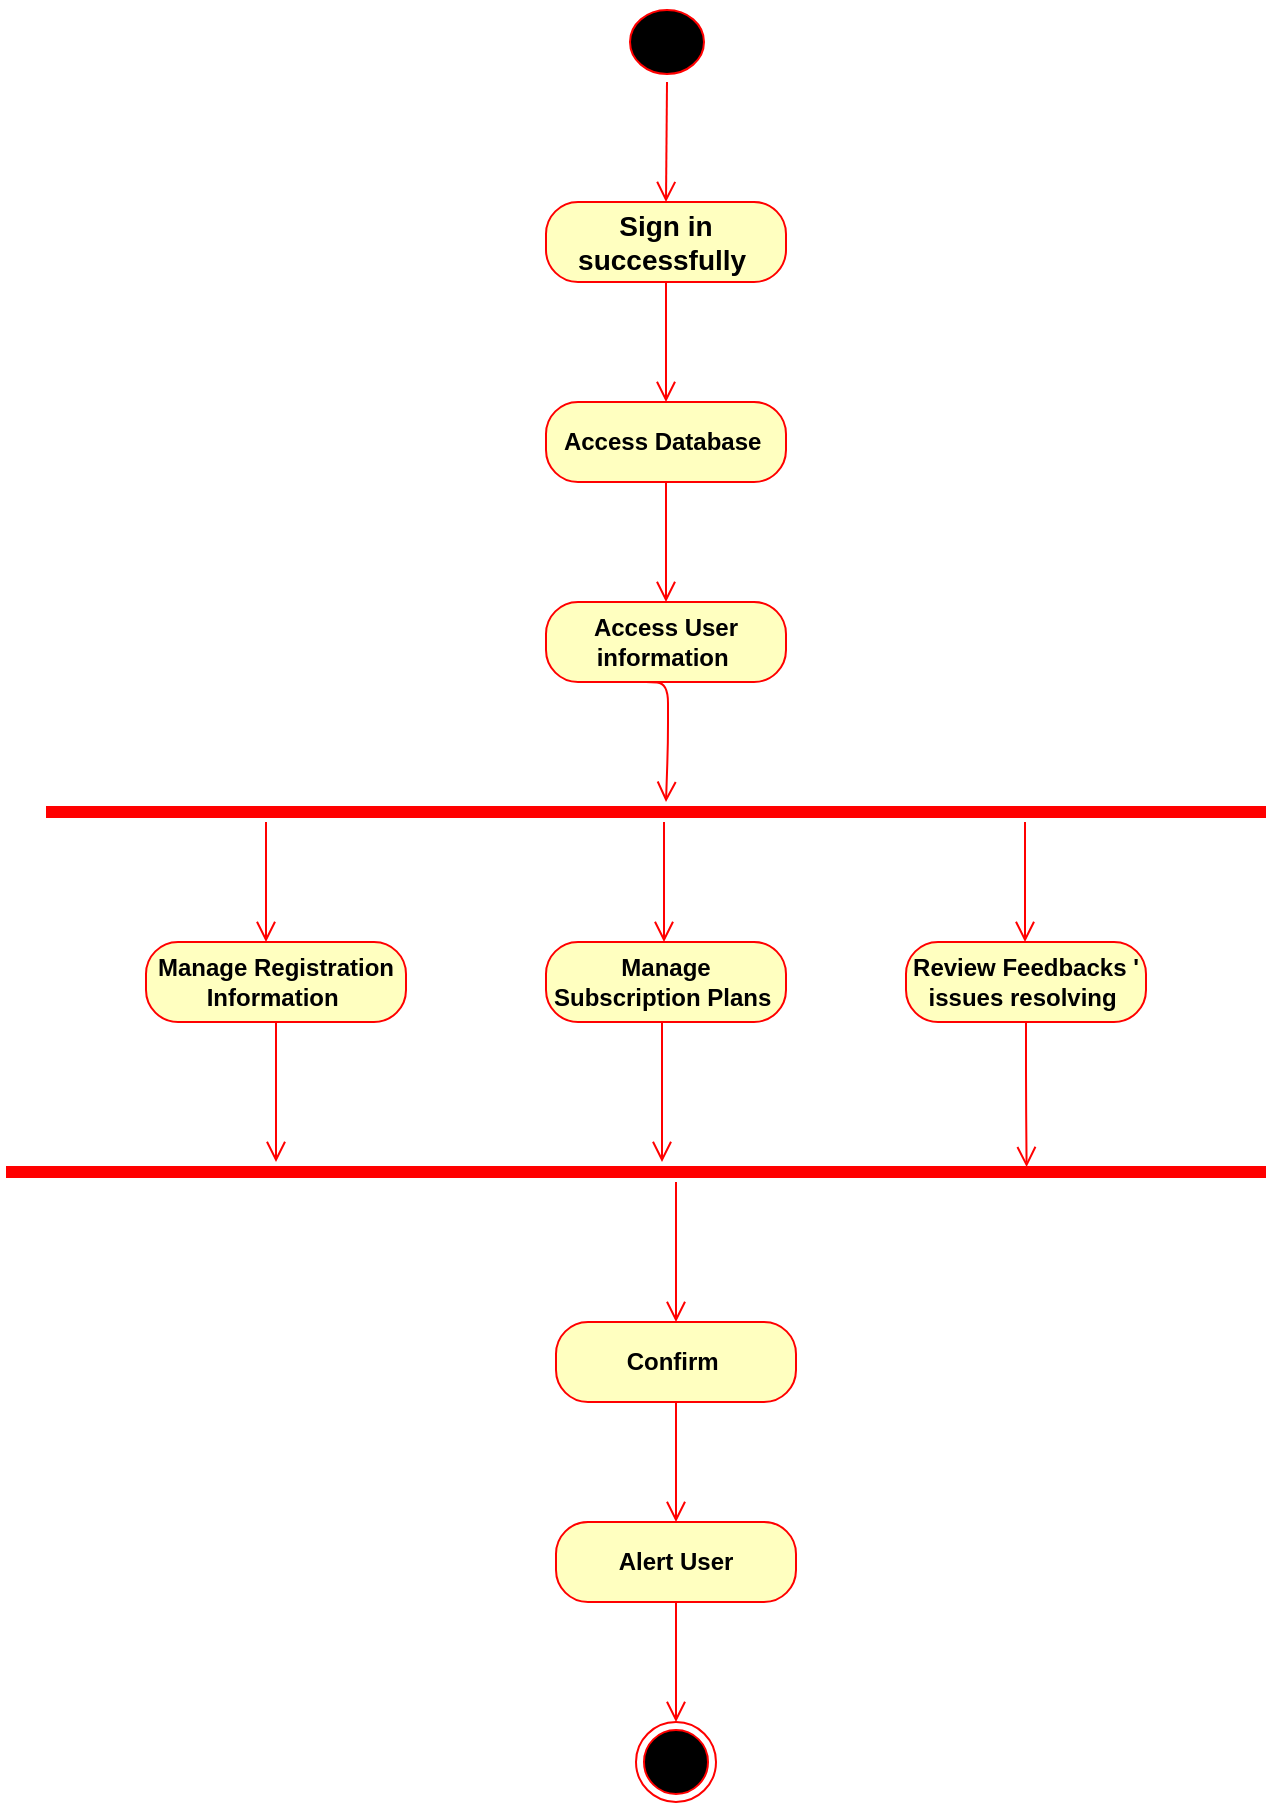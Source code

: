 <mxfile version="13.9.9" type="device"><diagram id="egmruBk8gdw-XoZp5A7p" name="Page-1"><mxGraphModel dx="1609" dy="733" grid="1" gridSize="10" guides="1" tooltips="1" connect="1" arrows="1" fold="1" page="1" pageScale="1" pageWidth="1600" pageHeight="1200" math="0" shadow="0"><root><mxCell id="0"/><mxCell id="1" parent="0"/><mxCell id="ecGzhi-yVDiqqjICK5mq-1" value="" style="ellipse;html=1;shape=startState;fillColor=#000000;strokeColor=#ff0000;" parent="1" vertex="1"><mxGeometry x="838" y="60" width="45" height="40" as="geometry"/></mxCell><mxCell id="ecGzhi-yVDiqqjICK5mq-2" value="" style="edgeStyle=orthogonalEdgeStyle;html=1;verticalAlign=bottom;endArrow=open;endSize=8;strokeColor=#ff0000;exitX=0.5;exitY=1;exitDx=0;exitDy=0;" parent="1" source="ecGzhi-yVDiqqjICK5mq-1" edge="1"><mxGeometry relative="1" as="geometry"><mxPoint x="860" y="160" as="targetPoint"/><mxPoint x="860.5" y="100" as="sourcePoint"/></mxGeometry></mxCell><mxCell id="ecGzhi-yVDiqqjICK5mq-3" value="&lt;b&gt;&lt;font style=&quot;font-size: 14px&quot;&gt;Sign in successfully&amp;nbsp;&lt;/font&gt;&lt;/b&gt;" style="rounded=1;whiteSpace=wrap;html=1;arcSize=40;fontColor=#000000;fillColor=#ffffc0;strokeColor=#ff0000;" parent="1" vertex="1"><mxGeometry x="800" y="160" width="120" height="40" as="geometry"/></mxCell><mxCell id="ecGzhi-yVDiqqjICK5mq-4" value="&lt;b&gt;Access Database&amp;nbsp;&lt;/b&gt;" style="rounded=1;whiteSpace=wrap;html=1;arcSize=40;fontColor=#000000;fillColor=#ffffc0;strokeColor=#ff0000;" parent="1" vertex="1"><mxGeometry x="800" y="260" width="120" height="40" as="geometry"/></mxCell><mxCell id="ecGzhi-yVDiqqjICK5mq-5" value="" style="edgeStyle=orthogonalEdgeStyle;html=1;verticalAlign=bottom;endArrow=open;endSize=8;strokeColor=#ff0000;exitX=0.5;exitY=1;exitDx=0;exitDy=0;entryX=0.5;entryY=0;entryDx=0;entryDy=0;" parent="1" source="ecGzhi-yVDiqqjICK5mq-3" target="ecGzhi-yVDiqqjICK5mq-4" edge="1"><mxGeometry relative="1" as="geometry"><mxPoint x="460" y="200" as="targetPoint"/></mxGeometry></mxCell><mxCell id="ecGzhi-yVDiqqjICK5mq-7" value="&lt;b&gt;Access User information&amp;nbsp;&lt;/b&gt;" style="rounded=1;whiteSpace=wrap;html=1;arcSize=40;fontColor=#000000;fillColor=#ffffc0;strokeColor=#ff0000;" parent="1" vertex="1"><mxGeometry x="800" y="360" width="120" height="40" as="geometry"/></mxCell><mxCell id="ecGzhi-yVDiqqjICK5mq-8" value="" style="edgeStyle=orthogonalEdgeStyle;html=1;verticalAlign=bottom;endArrow=open;endSize=8;strokeColor=#ff0000;exitX=0.5;exitY=1;exitDx=0;exitDy=0;" parent="1" edge="1"><mxGeometry relative="1" as="geometry"><mxPoint x="860" y="460" as="targetPoint"/><mxPoint x="850" y="400" as="sourcePoint"/></mxGeometry></mxCell><mxCell id="ecGzhi-yVDiqqjICK5mq-10" value="" style="edgeStyle=orthogonalEdgeStyle;html=1;verticalAlign=bottom;endArrow=open;endSize=8;strokeColor=#ff0000;exitX=0.5;exitY=1;exitDx=0;exitDy=0;entryX=0.5;entryY=0;entryDx=0;entryDy=0;" parent="1" source="ecGzhi-yVDiqqjICK5mq-4" target="ecGzhi-yVDiqqjICK5mq-7" edge="1"><mxGeometry relative="1" as="geometry"><mxPoint x="540" y="230" as="targetPoint"/></mxGeometry></mxCell><mxCell id="ecGzhi-yVDiqqjICK5mq-11" value="" style="shape=line;html=1;strokeWidth=6;strokeColor=#ff0000;" parent="1" vertex="1"><mxGeometry x="550" y="460" width="610" height="10" as="geometry"/></mxCell><mxCell id="ecGzhi-yVDiqqjICK5mq-13" value="&lt;b&gt;Manage Registration Information&amp;nbsp;&lt;/b&gt;" style="rounded=1;whiteSpace=wrap;html=1;arcSize=40;fontColor=#000000;fillColor=#ffffc0;strokeColor=#ff0000;" parent="1" vertex="1"><mxGeometry x="600" y="530" width="130" height="40" as="geometry"/></mxCell><mxCell id="ecGzhi-yVDiqqjICK5mq-14" value="" style="edgeStyle=orthogonalEdgeStyle;html=1;verticalAlign=bottom;endArrow=open;endSize=8;strokeColor=#ff0000;" parent="1" source="ecGzhi-yVDiqqjICK5mq-13" edge="1"><mxGeometry relative="1" as="geometry"><mxPoint x="665" y="640" as="targetPoint"/></mxGeometry></mxCell><mxCell id="ecGzhi-yVDiqqjICK5mq-15" value="" style="edgeStyle=orthogonalEdgeStyle;html=1;verticalAlign=bottom;endArrow=open;endSize=8;strokeColor=#ff0000;" parent="1" edge="1"><mxGeometry relative="1" as="geometry"><mxPoint x="660" y="530" as="targetPoint"/><mxPoint x="660" y="470" as="sourcePoint"/></mxGeometry></mxCell><mxCell id="ecGzhi-yVDiqqjICK5mq-16" value="&lt;b&gt;Manage Subscription Plans&amp;nbsp;&lt;/b&gt;" style="rounded=1;whiteSpace=wrap;html=1;arcSize=40;fontColor=#000000;fillColor=#ffffc0;strokeColor=#ff0000;" parent="1" vertex="1"><mxGeometry x="800" y="530" width="120" height="40" as="geometry"/></mxCell><mxCell id="ecGzhi-yVDiqqjICK5mq-17" value="" style="edgeStyle=orthogonalEdgeStyle;html=1;verticalAlign=bottom;endArrow=open;endSize=8;strokeColor=#ff0000;" parent="1" source="ecGzhi-yVDiqqjICK5mq-16" edge="1"><mxGeometry relative="1" as="geometry"><mxPoint x="858" y="640" as="targetPoint"/><Array as="points"><mxPoint x="858" y="590"/><mxPoint x="858" y="590"/></Array></mxGeometry></mxCell><mxCell id="ecGzhi-yVDiqqjICK5mq-18" value="" style="edgeStyle=orthogonalEdgeStyle;html=1;verticalAlign=bottom;endArrow=open;endSize=8;strokeColor=#ff0000;" parent="1" edge="1"><mxGeometry relative="1" as="geometry"><mxPoint x="859" y="530" as="targetPoint"/><mxPoint x="859" y="470" as="sourcePoint"/></mxGeometry></mxCell><mxCell id="ecGzhi-yVDiqqjICK5mq-20" value="&lt;b&gt;Review Feedbacks ' issues resolving&amp;nbsp;&lt;/b&gt;" style="rounded=1;whiteSpace=wrap;html=1;arcSize=40;fontColor=#000000;fillColor=#ffffc0;strokeColor=#ff0000;" parent="1" vertex="1"><mxGeometry x="980" y="530" width="120" height="40" as="geometry"/></mxCell><mxCell id="ecGzhi-yVDiqqjICK5mq-21" value="" style="edgeStyle=orthogonalEdgeStyle;html=1;verticalAlign=bottom;endArrow=open;endSize=8;strokeColor=#ff0000;entryX=0.81;entryY=0.255;entryDx=0;entryDy=0;entryPerimeter=0;" parent="1" source="ecGzhi-yVDiqqjICK5mq-20" target="ecGzhi-yVDiqqjICK5mq-25" edge="1"><mxGeometry relative="1" as="geometry"><mxPoint x="1020" y="630" as="targetPoint"/></mxGeometry></mxCell><mxCell id="ecGzhi-yVDiqqjICK5mq-24" value="" style="edgeStyle=orthogonalEdgeStyle;html=1;verticalAlign=bottom;endArrow=open;endSize=8;strokeColor=#ff0000;" parent="1" edge="1"><mxGeometry relative="1" as="geometry"><mxPoint x="1039.5" y="530" as="targetPoint"/><mxPoint x="1039.5" y="470" as="sourcePoint"/></mxGeometry></mxCell><mxCell id="ecGzhi-yVDiqqjICK5mq-25" value="" style="shape=line;html=1;strokeWidth=6;strokeColor=#ff0000;" parent="1" vertex="1"><mxGeometry x="530" y="640" width="630" height="10" as="geometry"/></mxCell><mxCell id="ecGzhi-yVDiqqjICK5mq-26" value="" style="edgeStyle=orthogonalEdgeStyle;html=1;verticalAlign=bottom;endArrow=open;endSize=8;strokeColor=#ff0000;entryX=0.5;entryY=0;entryDx=0;entryDy=0;" parent="1" edge="1"><mxGeometry relative="1" as="geometry"><mxPoint x="865" y="720" as="targetPoint"/><mxPoint x="865" y="650" as="sourcePoint"/></mxGeometry></mxCell><mxCell id="ecGzhi-yVDiqqjICK5mq-30" value="&lt;b&gt;Confirm&lt;/b&gt;&amp;nbsp;" style="rounded=1;whiteSpace=wrap;html=1;arcSize=40;fontColor=#000000;fillColor=#ffffc0;strokeColor=#ff0000;" parent="1" vertex="1"><mxGeometry x="805" y="720" width="120" height="40" as="geometry"/></mxCell><mxCell id="ecGzhi-yVDiqqjICK5mq-31" value="" style="edgeStyle=orthogonalEdgeStyle;html=1;verticalAlign=bottom;endArrow=open;endSize=8;strokeColor=#ff0000;" parent="1" source="ecGzhi-yVDiqqjICK5mq-30" edge="1"><mxGeometry relative="1" as="geometry"><mxPoint x="865" y="820" as="targetPoint"/></mxGeometry></mxCell><mxCell id="ecGzhi-yVDiqqjICK5mq-32" value="&lt;b&gt;Alert User&lt;/b&gt;" style="rounded=1;whiteSpace=wrap;html=1;arcSize=40;fontColor=#000000;fillColor=#ffffc0;strokeColor=#ff0000;" parent="1" vertex="1"><mxGeometry x="805" y="820" width="120" height="40" as="geometry"/></mxCell><mxCell id="ecGzhi-yVDiqqjICK5mq-33" value="" style="edgeStyle=orthogonalEdgeStyle;html=1;verticalAlign=bottom;endArrow=open;endSize=8;strokeColor=#ff0000;" parent="1" source="ecGzhi-yVDiqqjICK5mq-32" edge="1"><mxGeometry relative="1" as="geometry"><mxPoint x="865" y="920" as="targetPoint"/></mxGeometry></mxCell><mxCell id="ecGzhi-yVDiqqjICK5mq-34" value="" style="ellipse;html=1;shape=endState;fillColor=#000000;strokeColor=#ff0000;" parent="1" vertex="1"><mxGeometry x="845" y="920" width="40" height="40" as="geometry"/></mxCell></root></mxGraphModel></diagram></mxfile>